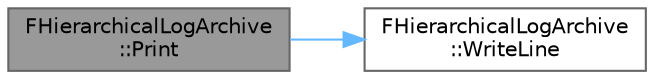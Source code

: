 digraph "FHierarchicalLogArchive::Print"
{
 // INTERACTIVE_SVG=YES
 // LATEX_PDF_SIZE
  bgcolor="transparent";
  edge [fontname=Helvetica,fontsize=10,labelfontname=Helvetica,labelfontsize=10];
  node [fontname=Helvetica,fontsize=10,shape=box,height=0.2,width=0.4];
  rankdir="LR";
  Node1 [id="Node000001",label="FHierarchicalLogArchive\l::Print",height=0.2,width=0.4,color="gray40", fillcolor="grey60", style="filled", fontcolor="black",tooltip=" "];
  Node1 -> Node2 [id="edge1_Node000001_Node000002",color="steelblue1",style="solid",tooltip=" "];
  Node2 [id="Node000002",label="FHierarchicalLogArchive\l::WriteLine",height=0.2,width=0.4,color="grey40", fillcolor="white", style="filled",URL="$df/d82/structFHierarchicalLogArchive.html#aa270ebe61039ef4e13c1960a9b9f75a4",tooltip=" "];
}

